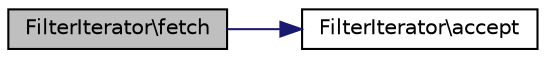 digraph "FilterIterator\fetch"
{
  edge [fontname="Helvetica",fontsize="10",labelfontname="Helvetica",labelfontsize="10"];
  node [fontname="Helvetica",fontsize="10",shape=record];
  rankdir="LR";
  Node1 [label="FilterIterator\\fetch",height=0.2,width=0.4,color="black", fillcolor="grey75", style="filled" fontcolor="black"];
  Node1 -> Node2 [color="midnightblue",fontsize="10",style="solid",fontname="Helvetica"];
  Node2 [label="FilterIterator\\accept",height=0.2,width=0.4,color="black", fillcolor="white", style="filled",URL="$classFilterIterator.html#a49da4cbfe15823df7e73f89548224ebc",tooltip="Accept function to decide whether an element of the inner iterator should be accessible through the F..."];
}
